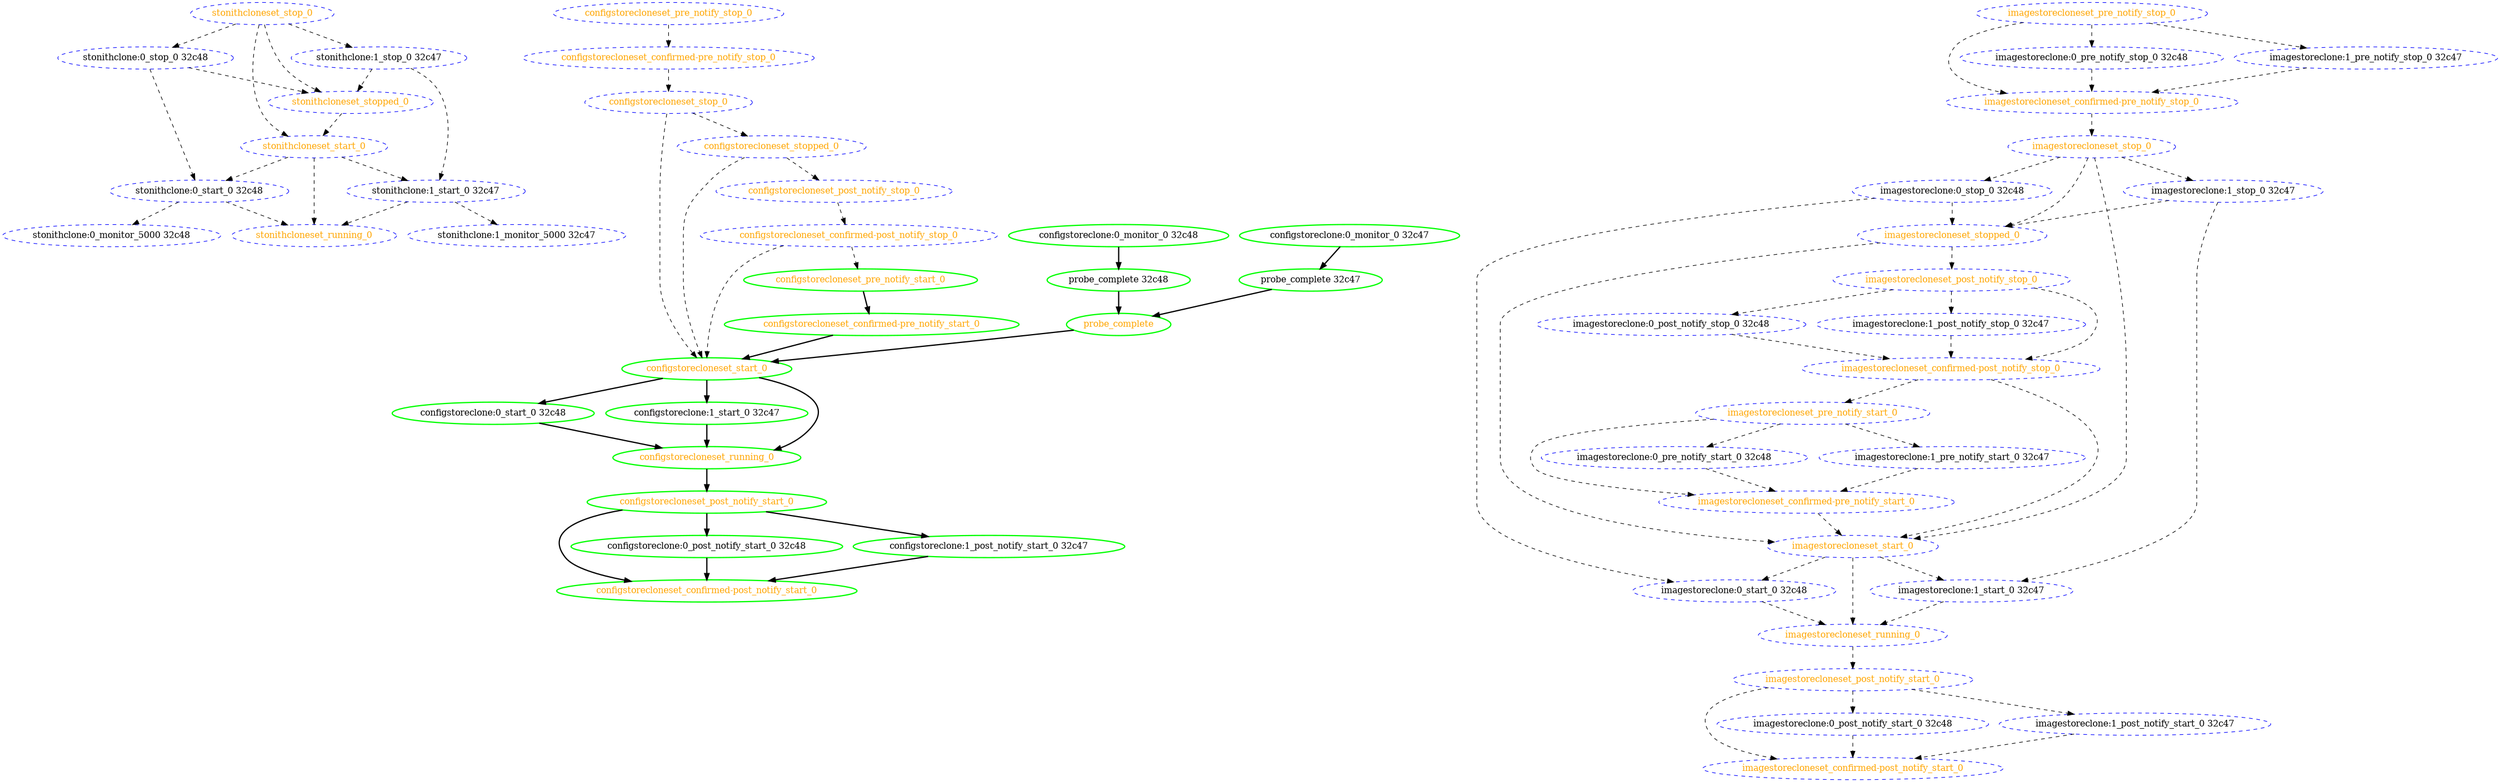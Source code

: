 digraph "g" {
	size = "30,30"
"stonithclone:0_monitor_5000 32c48" [ style="dashed" color="blue" fontcolor="black" ]
"stonithclone:1_monitor_5000 32c47" [ style="dashed" color="blue" fontcolor="black" ]
"probe_complete" [ style=bold color="green" fontcolor="orange" ]
"probe_complete 32c48" [ style=bold color="green" fontcolor="black" ]
"configstoreclone:0_monitor_0 32c48" [ style=bold color="green" fontcolor="black" ]
"probe_complete 32c47" [ style=bold color="green" fontcolor="black" ]
"configstoreclone:0_monitor_0 32c47" [ style=bold color="green" fontcolor="black" ]
"stonithclone:0_stop_0 32c48" [ style="dashed" color="blue" fontcolor="black" ]
"stonithclone:0_start_0 32c48" [ style="dashed" color="blue" fontcolor="black" ]
"stonithclone:1_stop_0 32c47" [ style="dashed" color="blue" fontcolor="black" ]
"stonithclone:1_start_0 32c47" [ style="dashed" color="blue" fontcolor="black" ]
"stonithcloneset_start_0" [ style="dashed" color="blue" fontcolor="orange" ]
"stonithcloneset_running_0" [ style="dashed" color="blue" fontcolor="orange" ]
"stonithcloneset_stop_0" [ style="dashed" color="blue" fontcolor="orange" ]
"stonithcloneset_stopped_0" [ style="dashed" color="blue" fontcolor="orange" ]
"imagestoreclone:0_stop_0 32c48" [ style="dashed" color="blue" fontcolor="black" ]
"imagestoreclone:0_start_0 32c48" [ style="dashed" color="blue" fontcolor="black" ]
"imagestoreclone:1_stop_0 32c47" [ style="dashed" color="blue" fontcolor="black" ]
"imagestoreclone:1_start_0 32c47" [ style="dashed" color="blue" fontcolor="black" ]
"imagestorecloneset_start_0" [ style="dashed" color="blue" fontcolor="orange" ]
"imagestorecloneset_running_0" [ style="dashed" color="blue" fontcolor="orange" ]
"imagestorecloneset_pre_notify_start_0" [ style="dashed" color="blue" fontcolor="orange" ]
"imagestorecloneset_confirmed-pre_notify_start_0" [ style="dashed" color="blue" fontcolor="orange" ]
"imagestorecloneset_post_notify_start_0" [ style="dashed" color="blue" fontcolor="orange" ]
"imagestorecloneset_confirmed-post_notify_start_0" [ style="dashed" color="blue" fontcolor="orange" ]
"imagestorecloneset_stop_0" [ style="dashed" color="blue" fontcolor="orange" ]
"imagestorecloneset_stopped_0" [ style="dashed" color="blue" fontcolor="orange" ]
"imagestorecloneset_pre_notify_stop_0" [ style="dashed" color="blue" fontcolor="orange" ]
"imagestorecloneset_confirmed-pre_notify_stop_0" [ style="dashed" color="blue" fontcolor="orange" ]
"imagestorecloneset_post_notify_stop_0" [ style="dashed" color="blue" fontcolor="orange" ]
"imagestorecloneset_confirmed-post_notify_stop_0" [ style="dashed" color="blue" fontcolor="orange" ]
"configstoreclone:0_start_0 32c48" [ style=bold color="green" fontcolor="black" ]
"configstoreclone:1_start_0 32c47" [ style=bold color="green" fontcolor="black" ]
"configstorecloneset_start_0" [ style=bold color="green" fontcolor="orange" ]
"configstorecloneset_running_0" [ style=bold color="green" fontcolor="orange" ]
"configstorecloneset_pre_notify_start_0" [ style=bold color="green" fontcolor="orange" ]
"configstorecloneset_confirmed-pre_notify_start_0" [ style=bold color="green" fontcolor="orange" ]
"configstorecloneset_post_notify_start_0" [ style=bold color="green" fontcolor="orange" ]
"configstorecloneset_confirmed-post_notify_start_0" [ style=bold color="green" fontcolor="orange" ]
"configstorecloneset_stop_0" [ style="dashed" color="blue" fontcolor="orange" ]
"configstorecloneset_stopped_0" [ style="dashed" color="blue" fontcolor="orange" ]
"configstorecloneset_pre_notify_stop_0" [ style="dashed" color="blue" fontcolor="orange" ]
"configstorecloneset_confirmed-pre_notify_stop_0" [ style="dashed" color="blue" fontcolor="orange" ]
"configstorecloneset_post_notify_stop_0" [ style="dashed" color="blue" fontcolor="orange" ]
"configstorecloneset_confirmed-post_notify_stop_0" [ style="dashed" color="blue" fontcolor="orange" ]
"imagestoreclone:0_pre_notify_start_0 32c48" [ style="dashed" color="blue" fontcolor="black" ]
"imagestoreclone:0_post_notify_start_0 32c48" [ style="dashed" color="blue" fontcolor="black" ]
"imagestoreclone:0_pre_notify_stop_0 32c48" [ style="dashed" color="blue" fontcolor="black" ]
"imagestoreclone:0_post_notify_stop_0 32c48" [ style="dashed" color="blue" fontcolor="black" ]
"imagestoreclone:1_pre_notify_start_0 32c47" [ style="dashed" color="blue" fontcolor="black" ]
"imagestoreclone:1_post_notify_start_0 32c47" [ style="dashed" color="blue" fontcolor="black" ]
"imagestoreclone:1_pre_notify_stop_0 32c47" [ style="dashed" color="blue" fontcolor="black" ]
"imagestoreclone:1_post_notify_stop_0 32c47" [ style="dashed" color="blue" fontcolor="black" ]
"configstoreclone:0_post_notify_start_0 32c48" [ style=bold color="green" fontcolor="black" ]
"configstoreclone:1_post_notify_start_0 32c47" [ style=bold color="green" fontcolor="black" ]
"stonithclone:0_start_0 32c48" -> "stonithclone:0_monitor_5000 32c48" [ style = dashed]
"stonithclone:1_start_0 32c47" -> "stonithclone:1_monitor_5000 32c47" [ style = dashed]
"probe_complete 32c48" -> "probe_complete" [ style = bold]
"probe_complete 32c47" -> "probe_complete" [ style = bold]
"configstoreclone:0_monitor_0 32c48" -> "probe_complete 32c48" [ style = bold]
"configstoreclone:0_monitor_0 32c47" -> "probe_complete 32c47" [ style = bold]
"stonithcloneset_stop_0" -> "stonithclone:0_stop_0 32c48" [ style = dashed]
"stonithclone:0_stop_0 32c48" -> "stonithclone:0_start_0 32c48" [ style = dashed]
"stonithcloneset_start_0" -> "stonithclone:0_start_0 32c48" [ style = dashed]
"stonithcloneset_stop_0" -> "stonithclone:1_stop_0 32c47" [ style = dashed]
"stonithclone:1_stop_0 32c47" -> "stonithclone:1_start_0 32c47" [ style = dashed]
"stonithcloneset_start_0" -> "stonithclone:1_start_0 32c47" [ style = dashed]
"stonithcloneset_stop_0" -> "stonithcloneset_start_0" [ style = dashed]
"stonithcloneset_stopped_0" -> "stonithcloneset_start_0" [ style = dashed]
"stonithcloneset_start_0" -> "stonithcloneset_running_0" [ style = dashed]
"stonithclone:0_start_0 32c48" -> "stonithcloneset_running_0" [ style = dashed]
"stonithclone:1_start_0 32c47" -> "stonithcloneset_running_0" [ style = dashed]
"stonithcloneset_stop_0" -> "stonithcloneset_stopped_0" [ style = dashed]
"stonithclone:0_stop_0 32c48" -> "stonithcloneset_stopped_0" [ style = dashed]
"stonithclone:1_stop_0 32c47" -> "stonithcloneset_stopped_0" [ style = dashed]
"imagestorecloneset_stop_0" -> "imagestoreclone:0_stop_0 32c48" [ style = dashed]
"imagestoreclone:0_stop_0 32c48" -> "imagestoreclone:0_start_0 32c48" [ style = dashed]
"imagestorecloneset_start_0" -> "imagestoreclone:0_start_0 32c48" [ style = dashed]
"imagestorecloneset_stop_0" -> "imagestoreclone:1_stop_0 32c47" [ style = dashed]
"imagestoreclone:1_stop_0 32c47" -> "imagestoreclone:1_start_0 32c47" [ style = dashed]
"imagestorecloneset_start_0" -> "imagestoreclone:1_start_0 32c47" [ style = dashed]
"imagestorecloneset_confirmed-pre_notify_start_0" -> "imagestorecloneset_start_0" [ style = dashed]
"imagestorecloneset_confirmed-post_notify_stop_0" -> "imagestorecloneset_start_0" [ style = dashed]
"imagestorecloneset_stop_0" -> "imagestorecloneset_start_0" [ style = dashed]
"imagestorecloneset_stopped_0" -> "imagestorecloneset_start_0" [ style = dashed]
"imagestorecloneset_start_0" -> "imagestorecloneset_running_0" [ style = dashed]
"imagestoreclone:0_start_0 32c48" -> "imagestorecloneset_running_0" [ style = dashed]
"imagestoreclone:1_start_0 32c47" -> "imagestorecloneset_running_0" [ style = dashed]
"imagestorecloneset_confirmed-post_notify_stop_0" -> "imagestorecloneset_pre_notify_start_0" [ style = dashed]
"imagestorecloneset_pre_notify_start_0" -> "imagestorecloneset_confirmed-pre_notify_start_0" [ style = dashed]
"imagestoreclone:0_pre_notify_start_0 32c48" -> "imagestorecloneset_confirmed-pre_notify_start_0" [ style = dashed]
"imagestoreclone:1_pre_notify_start_0 32c47" -> "imagestorecloneset_confirmed-pre_notify_start_0" [ style = dashed]
"imagestorecloneset_running_0" -> "imagestorecloneset_post_notify_start_0" [ style = dashed]
"imagestorecloneset_post_notify_start_0" -> "imagestorecloneset_confirmed-post_notify_start_0" [ style = dashed]
"imagestoreclone:0_post_notify_start_0 32c48" -> "imagestorecloneset_confirmed-post_notify_start_0" [ style = dashed]
"imagestoreclone:1_post_notify_start_0 32c47" -> "imagestorecloneset_confirmed-post_notify_start_0" [ style = dashed]
"imagestorecloneset_confirmed-pre_notify_stop_0" -> "imagestorecloneset_stop_0" [ style = dashed]
"imagestorecloneset_stop_0" -> "imagestorecloneset_stopped_0" [ style = dashed]
"imagestoreclone:0_stop_0 32c48" -> "imagestorecloneset_stopped_0" [ style = dashed]
"imagestoreclone:1_stop_0 32c47" -> "imagestorecloneset_stopped_0" [ style = dashed]
"imagestorecloneset_pre_notify_stop_0" -> "imagestorecloneset_confirmed-pre_notify_stop_0" [ style = dashed]
"imagestoreclone:0_pre_notify_stop_0 32c48" -> "imagestorecloneset_confirmed-pre_notify_stop_0" [ style = dashed]
"imagestoreclone:1_pre_notify_stop_0 32c47" -> "imagestorecloneset_confirmed-pre_notify_stop_0" [ style = dashed]
"imagestorecloneset_stopped_0" -> "imagestorecloneset_post_notify_stop_0" [ style = dashed]
"imagestorecloneset_post_notify_stop_0" -> "imagestorecloneset_confirmed-post_notify_stop_0" [ style = dashed]
"imagestoreclone:0_post_notify_stop_0 32c48" -> "imagestorecloneset_confirmed-post_notify_stop_0" [ style = dashed]
"imagestoreclone:1_post_notify_stop_0 32c47" -> "imagestorecloneset_confirmed-post_notify_stop_0" [ style = dashed]
"configstorecloneset_start_0" -> "configstoreclone:0_start_0 32c48" [ style = bold]
"configstorecloneset_start_0" -> "configstoreclone:1_start_0 32c47" [ style = bold]
"probe_complete" -> "configstorecloneset_start_0" [ style = bold]
"configstorecloneset_confirmed-pre_notify_start_0" -> "configstorecloneset_start_0" [ style = bold]
"configstorecloneset_stop_0" -> "configstorecloneset_start_0" [ style = dashed]
"configstorecloneset_stopped_0" -> "configstorecloneset_start_0" [ style = dashed]
"configstorecloneset_confirmed-post_notify_stop_0" -> "configstorecloneset_start_0" [ style = dashed]
"configstoreclone:0_start_0 32c48" -> "configstorecloneset_running_0" [ style = bold]
"configstoreclone:1_start_0 32c47" -> "configstorecloneset_running_0" [ style = bold]
"configstorecloneset_start_0" -> "configstorecloneset_running_0" [ style = bold]
"configstorecloneset_confirmed-post_notify_stop_0" -> "configstorecloneset_pre_notify_start_0" [ style = dashed]
"configstorecloneset_pre_notify_start_0" -> "configstorecloneset_confirmed-pre_notify_start_0" [ style = bold]
"configstorecloneset_running_0" -> "configstorecloneset_post_notify_start_0" [ style = bold]
"configstorecloneset_post_notify_start_0" -> "configstorecloneset_confirmed-post_notify_start_0" [ style = bold]
"configstoreclone:0_post_notify_start_0 32c48" -> "configstorecloneset_confirmed-post_notify_start_0" [ style = bold]
"configstoreclone:1_post_notify_start_0 32c47" -> "configstorecloneset_confirmed-post_notify_start_0" [ style = bold]
"configstorecloneset_confirmed-pre_notify_stop_0" -> "configstorecloneset_stop_0" [ style = dashed]
"configstorecloneset_stop_0" -> "configstorecloneset_stopped_0" [ style = dashed]
"configstorecloneset_pre_notify_stop_0" -> "configstorecloneset_confirmed-pre_notify_stop_0" [ style = dashed]
"configstorecloneset_stopped_0" -> "configstorecloneset_post_notify_stop_0" [ style = dashed]
"configstorecloneset_post_notify_stop_0" -> "configstorecloneset_confirmed-post_notify_stop_0" [ style = dashed]
"imagestorecloneset_pre_notify_start_0" -> "imagestoreclone:0_pre_notify_start_0 32c48" [ style = dashed]
"imagestorecloneset_post_notify_start_0" -> "imagestoreclone:0_post_notify_start_0 32c48" [ style = dashed]
"imagestorecloneset_pre_notify_stop_0" -> "imagestoreclone:0_pre_notify_stop_0 32c48" [ style = dashed]
"imagestorecloneset_post_notify_stop_0" -> "imagestoreclone:0_post_notify_stop_0 32c48" [ style = dashed]
"imagestorecloneset_pre_notify_start_0" -> "imagestoreclone:1_pre_notify_start_0 32c47" [ style = dashed]
"imagestorecloneset_post_notify_start_0" -> "imagestoreclone:1_post_notify_start_0 32c47" [ style = dashed]
"imagestorecloneset_pre_notify_stop_0" -> "imagestoreclone:1_pre_notify_stop_0 32c47" [ style = dashed]
"imagestorecloneset_post_notify_stop_0" -> "imagestoreclone:1_post_notify_stop_0 32c47" [ style = dashed]
"configstorecloneset_post_notify_start_0" -> "configstoreclone:0_post_notify_start_0 32c48" [ style = bold]
"configstorecloneset_post_notify_start_0" -> "configstoreclone:1_post_notify_start_0 32c47" [ style = bold]
}
